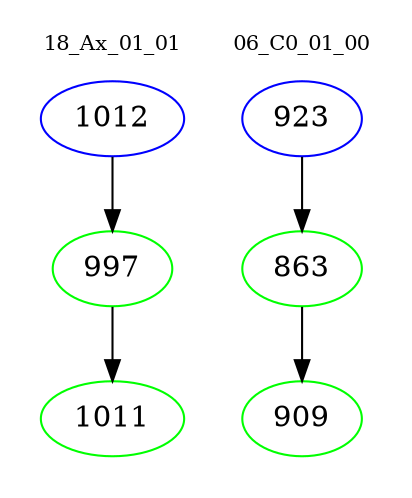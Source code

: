 digraph{
subgraph cluster_0 {
color = white
label = "18_Ax_01_01";
fontsize=10;
T0_1012 [label="1012", color="blue"]
T0_1012 -> T0_997 [color="black"]
T0_997 [label="997", color="green"]
T0_997 -> T0_1011 [color="black"]
T0_1011 [label="1011", color="green"]
}
subgraph cluster_1 {
color = white
label = "06_C0_01_00";
fontsize=10;
T1_923 [label="923", color="blue"]
T1_923 -> T1_863 [color="black"]
T1_863 [label="863", color="green"]
T1_863 -> T1_909 [color="black"]
T1_909 [label="909", color="green"]
}
}
